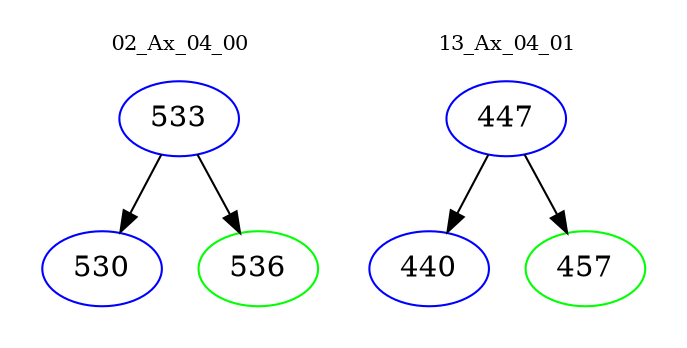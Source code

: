 digraph{
subgraph cluster_0 {
color = white
label = "02_Ax_04_00";
fontsize=10;
T0_533 [label="533", color="blue"]
T0_533 -> T0_530 [color="black"]
T0_530 [label="530", color="blue"]
T0_533 -> T0_536 [color="black"]
T0_536 [label="536", color="green"]
}
subgraph cluster_1 {
color = white
label = "13_Ax_04_01";
fontsize=10;
T1_447 [label="447", color="blue"]
T1_447 -> T1_440 [color="black"]
T1_440 [label="440", color="blue"]
T1_447 -> T1_457 [color="black"]
T1_457 [label="457", color="green"]
}
}
